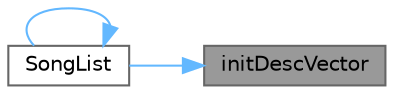 digraph "initDescVector"
{
 // LATEX_PDF_SIZE
  bgcolor="transparent";
  edge [fontname=Helvetica,fontsize=10,labelfontname=Helvetica,labelfontsize=10];
  node [fontname=Helvetica,fontsize=10,shape=box,height=0.2,width=0.4];
  rankdir="RL";
  Node1 [id="Node000001",label="initDescVector",height=0.2,width=0.4,color="gray40", fillcolor="grey60", style="filled", fontcolor="black",tooltip="初始化描述库"];
  Node1 -> Node2 [id="edge1_Node000001_Node000002",dir="back",color="steelblue1",style="solid",tooltip=" "];
  Node2 [id="Node000002",label="SongList",height=0.2,width=0.4,color="grey40", fillcolor="white", style="filled",URL="$class_song_list.html#a5a3138261b6be2bad1630b6ca3afe1f4",tooltip="构造函数"];
  Node2 -> Node2 [id="edge2_Node000002_Node000002",dir="back",color="steelblue1",style="solid",tooltip=" "];
}
